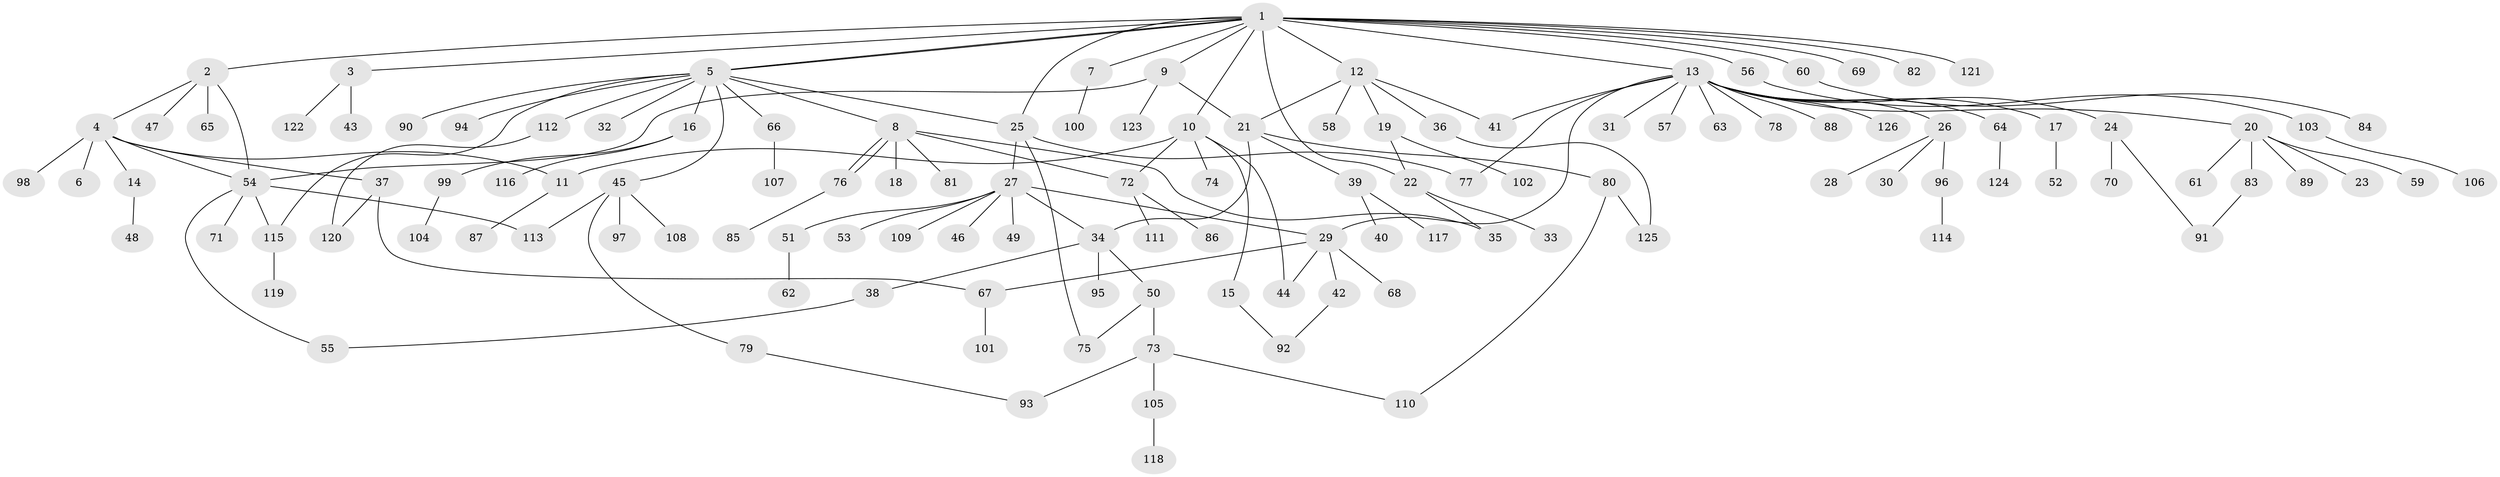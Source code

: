 // Generated by graph-tools (version 1.1) at 2025/01/03/09/25 03:01:45]
// undirected, 126 vertices, 151 edges
graph export_dot {
graph [start="1"]
  node [color=gray90,style=filled];
  1;
  2;
  3;
  4;
  5;
  6;
  7;
  8;
  9;
  10;
  11;
  12;
  13;
  14;
  15;
  16;
  17;
  18;
  19;
  20;
  21;
  22;
  23;
  24;
  25;
  26;
  27;
  28;
  29;
  30;
  31;
  32;
  33;
  34;
  35;
  36;
  37;
  38;
  39;
  40;
  41;
  42;
  43;
  44;
  45;
  46;
  47;
  48;
  49;
  50;
  51;
  52;
  53;
  54;
  55;
  56;
  57;
  58;
  59;
  60;
  61;
  62;
  63;
  64;
  65;
  66;
  67;
  68;
  69;
  70;
  71;
  72;
  73;
  74;
  75;
  76;
  77;
  78;
  79;
  80;
  81;
  82;
  83;
  84;
  85;
  86;
  87;
  88;
  89;
  90;
  91;
  92;
  93;
  94;
  95;
  96;
  97;
  98;
  99;
  100;
  101;
  102;
  103;
  104;
  105;
  106;
  107;
  108;
  109;
  110;
  111;
  112;
  113;
  114;
  115;
  116;
  117;
  118;
  119;
  120;
  121;
  122;
  123;
  124;
  125;
  126;
  1 -- 2;
  1 -- 3;
  1 -- 5;
  1 -- 5;
  1 -- 7;
  1 -- 9;
  1 -- 10;
  1 -- 12;
  1 -- 13;
  1 -- 22;
  1 -- 25;
  1 -- 56;
  1 -- 60;
  1 -- 69;
  1 -- 82;
  1 -- 121;
  2 -- 4;
  2 -- 47;
  2 -- 54;
  2 -- 65;
  3 -- 43;
  3 -- 122;
  4 -- 6;
  4 -- 11;
  4 -- 14;
  4 -- 37;
  4 -- 54;
  4 -- 98;
  5 -- 8;
  5 -- 16;
  5 -- 25;
  5 -- 32;
  5 -- 45;
  5 -- 66;
  5 -- 90;
  5 -- 94;
  5 -- 112;
  5 -- 115;
  7 -- 100;
  8 -- 18;
  8 -- 35;
  8 -- 72;
  8 -- 76;
  8 -- 76;
  8 -- 81;
  9 -- 21;
  9 -- 54;
  9 -- 123;
  10 -- 11;
  10 -- 15;
  10 -- 44;
  10 -- 72;
  10 -- 74;
  11 -- 87;
  12 -- 19;
  12 -- 21;
  12 -- 36;
  12 -- 41;
  12 -- 58;
  13 -- 17;
  13 -- 20;
  13 -- 24;
  13 -- 26;
  13 -- 29;
  13 -- 31;
  13 -- 41;
  13 -- 57;
  13 -- 63;
  13 -- 64;
  13 -- 77;
  13 -- 78;
  13 -- 88;
  13 -- 126;
  14 -- 48;
  15 -- 92;
  16 -- 99;
  16 -- 116;
  17 -- 52;
  19 -- 22;
  19 -- 102;
  20 -- 23;
  20 -- 59;
  20 -- 61;
  20 -- 83;
  20 -- 89;
  21 -- 34;
  21 -- 39;
  21 -- 80;
  22 -- 33;
  22 -- 35;
  24 -- 70;
  24 -- 91;
  25 -- 27;
  25 -- 75;
  25 -- 77;
  26 -- 28;
  26 -- 30;
  26 -- 96;
  27 -- 29;
  27 -- 34;
  27 -- 46;
  27 -- 49;
  27 -- 51;
  27 -- 53;
  27 -- 109;
  29 -- 42;
  29 -- 44;
  29 -- 67;
  29 -- 68;
  34 -- 38;
  34 -- 50;
  34 -- 95;
  36 -- 125;
  37 -- 67;
  37 -- 120;
  38 -- 55;
  39 -- 40;
  39 -- 117;
  42 -- 92;
  45 -- 79;
  45 -- 97;
  45 -- 108;
  45 -- 113;
  50 -- 73;
  50 -- 75;
  51 -- 62;
  54 -- 55;
  54 -- 71;
  54 -- 113;
  54 -- 115;
  56 -- 103;
  60 -- 84;
  64 -- 124;
  66 -- 107;
  67 -- 101;
  72 -- 86;
  72 -- 111;
  73 -- 93;
  73 -- 105;
  73 -- 110;
  76 -- 85;
  79 -- 93;
  80 -- 110;
  80 -- 125;
  83 -- 91;
  96 -- 114;
  99 -- 104;
  103 -- 106;
  105 -- 118;
  112 -- 120;
  115 -- 119;
}
